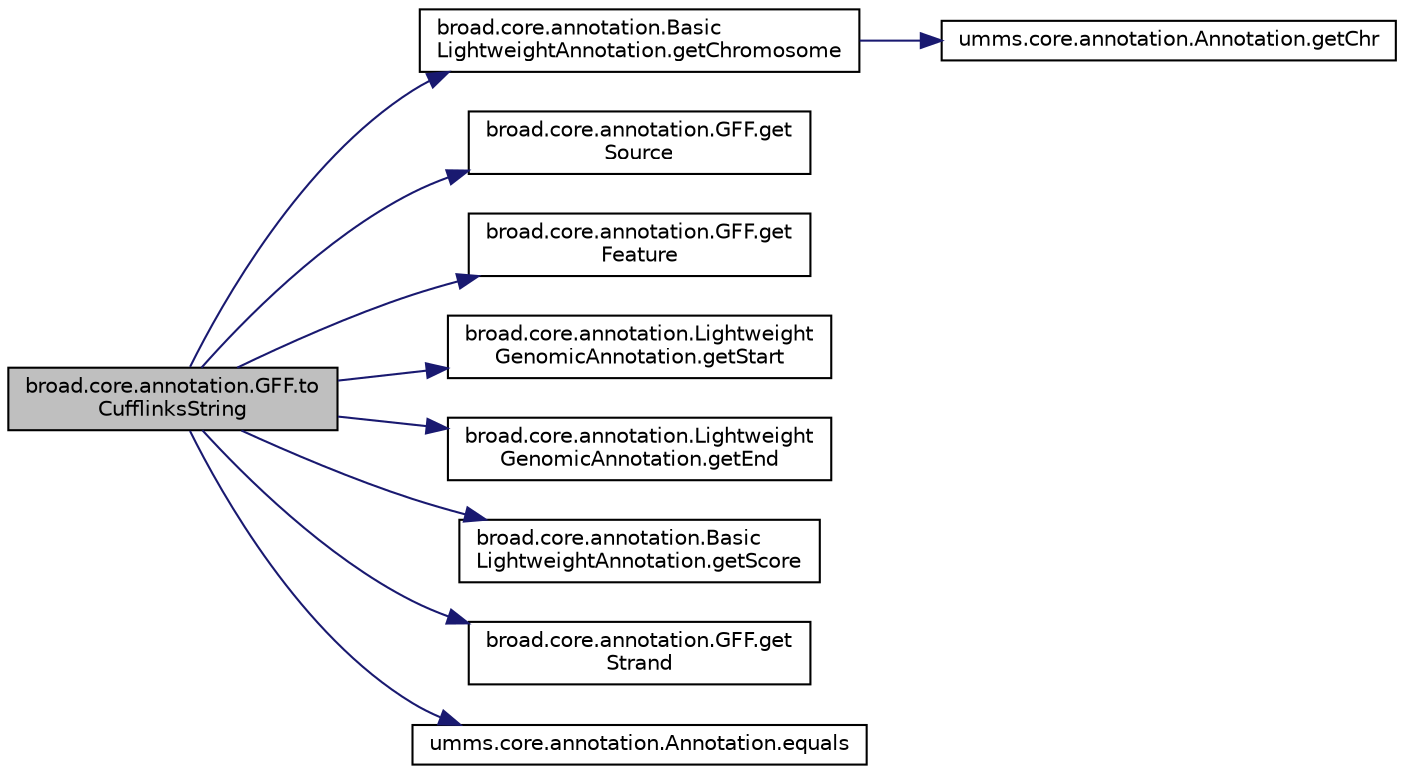 digraph "broad.core.annotation.GFF.toCufflinksString"
{
  edge [fontname="Helvetica",fontsize="10",labelfontname="Helvetica",labelfontsize="10"];
  node [fontname="Helvetica",fontsize="10",shape=record];
  rankdir="LR";
  Node1 [label="broad.core.annotation.GFF.to\lCufflinksString",height=0.2,width=0.4,color="black", fillcolor="grey75", style="filled" fontcolor="black"];
  Node1 -> Node2 [color="midnightblue",fontsize="10",style="solid",fontname="Helvetica"];
  Node2 [label="broad.core.annotation.Basic\lLightweightAnnotation.getChromosome",height=0.2,width=0.4,color="black", fillcolor="white", style="filled",URL="$classbroad_1_1core_1_1annotation_1_1_basic_lightweight_annotation.html#a3c3c393894b2c4d90334dda13a148eec"];
  Node2 -> Node3 [color="midnightblue",fontsize="10",style="solid",fontname="Helvetica"];
  Node3 [label="umms.core.annotation.Annotation.getChr",height=0.2,width=0.4,color="black", fillcolor="white", style="filled",URL="$interfaceumms_1_1core_1_1annotation_1_1_annotation.html#ab07edf07fd2182cd16bceb91ee6de35a"];
  Node1 -> Node4 [color="midnightblue",fontsize="10",style="solid",fontname="Helvetica"];
  Node4 [label="broad.core.annotation.GFF.get\lSource",height=0.2,width=0.4,color="black", fillcolor="white", style="filled",URL="$classbroad_1_1core_1_1annotation_1_1_g_f_f.html#aa65cbde0f9e887df1a5e19199693c531"];
  Node1 -> Node5 [color="midnightblue",fontsize="10",style="solid",fontname="Helvetica"];
  Node5 [label="broad.core.annotation.GFF.get\lFeature",height=0.2,width=0.4,color="black", fillcolor="white", style="filled",URL="$classbroad_1_1core_1_1annotation_1_1_g_f_f.html#a32286be94741ff45ae9d4ec4caa7f742"];
  Node1 -> Node6 [color="midnightblue",fontsize="10",style="solid",fontname="Helvetica"];
  Node6 [label="broad.core.annotation.Lightweight\lGenomicAnnotation.getStart",height=0.2,width=0.4,color="black", fillcolor="white", style="filled",URL="$interfacebroad_1_1core_1_1annotation_1_1_lightweight_genomic_annotation.html#aa09c2220d181284077c5c020f2721b63"];
  Node1 -> Node7 [color="midnightblue",fontsize="10",style="solid",fontname="Helvetica"];
  Node7 [label="broad.core.annotation.Lightweight\lGenomicAnnotation.getEnd",height=0.2,width=0.4,color="black", fillcolor="white", style="filled",URL="$interfacebroad_1_1core_1_1annotation_1_1_lightweight_genomic_annotation.html#a68b4fd4cda3321ffd91dd427df9b24a7"];
  Node1 -> Node8 [color="midnightblue",fontsize="10",style="solid",fontname="Helvetica"];
  Node8 [label="broad.core.annotation.Basic\lLightweightAnnotation.getScore",height=0.2,width=0.4,color="black", fillcolor="white", style="filled",URL="$classbroad_1_1core_1_1annotation_1_1_basic_lightweight_annotation.html#a09f0b0f3e4eab4d2ed93ffeb7419646d"];
  Node1 -> Node9 [color="midnightblue",fontsize="10",style="solid",fontname="Helvetica"];
  Node9 [label="broad.core.annotation.GFF.get\lStrand",height=0.2,width=0.4,color="black", fillcolor="white", style="filled",URL="$classbroad_1_1core_1_1annotation_1_1_g_f_f.html#a55a7daa043957ff87c4fd2d93c5b7447"];
  Node1 -> Node10 [color="midnightblue",fontsize="10",style="solid",fontname="Helvetica"];
  Node10 [label="umms.core.annotation.Annotation.equals",height=0.2,width=0.4,color="black", fillcolor="white", style="filled",URL="$interfaceumms_1_1core_1_1annotation_1_1_annotation.html#a0515e1f20b4e9e913b4f7f329a6c11ad"];
}

